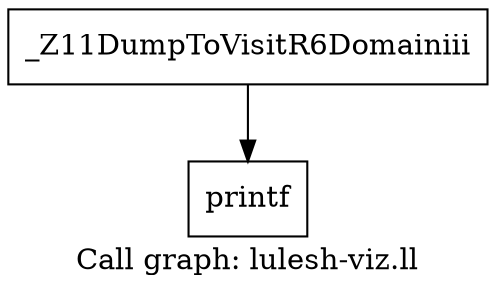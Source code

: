 digraph "Call graph: lulesh-viz.ll" {
	label="Call graph: lulesh-viz.ll";

	Node0x560c3163ad20 [shape=record,label="{_Z11DumpToVisitR6Domainiii}"];
	Node0x560c3163ad20 -> Node0x560c3163add0;
	Node0x560c3163add0 [shape=record,label="{printf}"];
}
